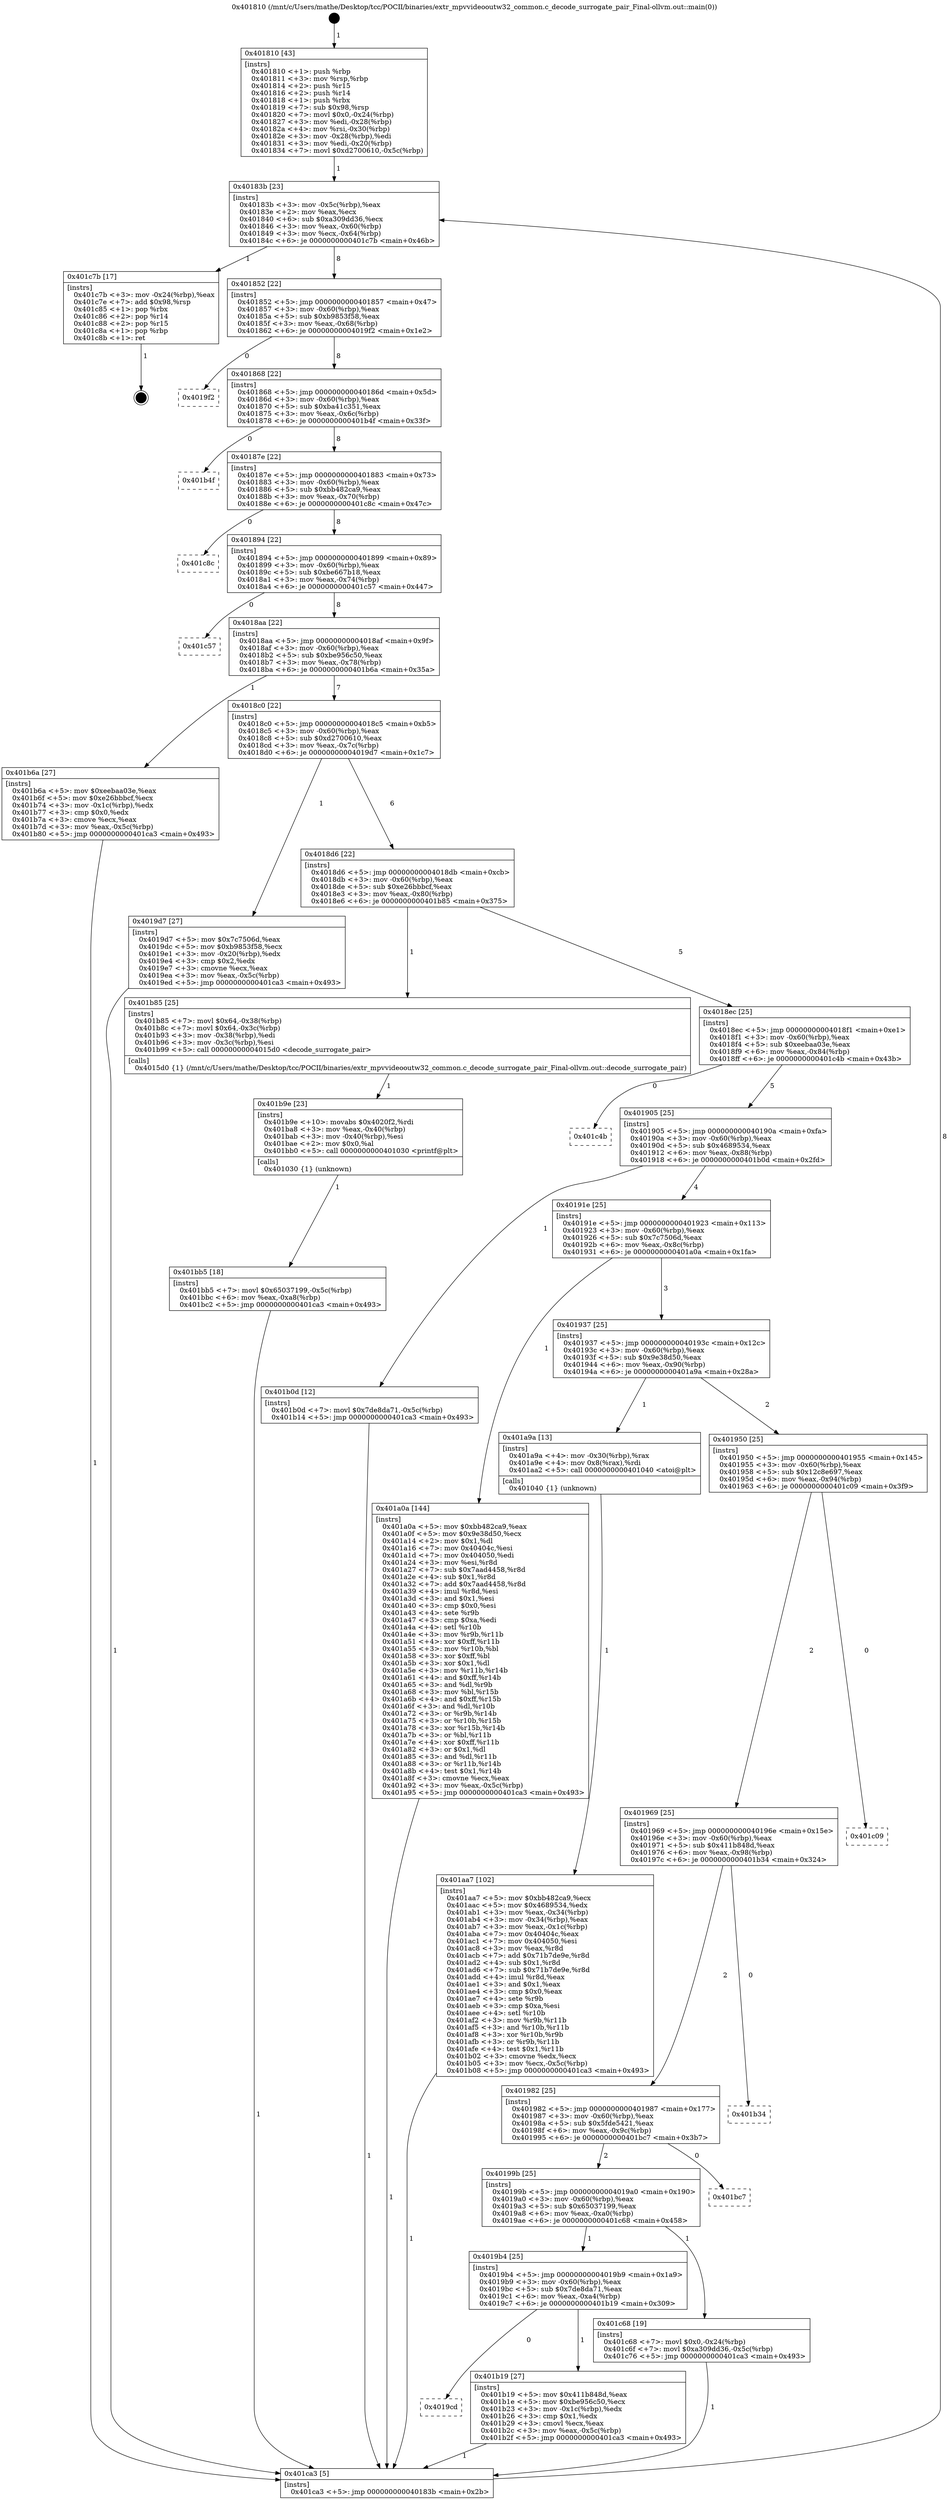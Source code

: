 digraph "0x401810" {
  label = "0x401810 (/mnt/c/Users/mathe/Desktop/tcc/POCII/binaries/extr_mpvvideooutw32_common.c_decode_surrogate_pair_Final-ollvm.out::main(0))"
  labelloc = "t"
  node[shape=record]

  Entry [label="",width=0.3,height=0.3,shape=circle,fillcolor=black,style=filled]
  "0x40183b" [label="{
     0x40183b [23]\l
     | [instrs]\l
     &nbsp;&nbsp;0x40183b \<+3\>: mov -0x5c(%rbp),%eax\l
     &nbsp;&nbsp;0x40183e \<+2\>: mov %eax,%ecx\l
     &nbsp;&nbsp;0x401840 \<+6\>: sub $0xa309dd36,%ecx\l
     &nbsp;&nbsp;0x401846 \<+3\>: mov %eax,-0x60(%rbp)\l
     &nbsp;&nbsp;0x401849 \<+3\>: mov %ecx,-0x64(%rbp)\l
     &nbsp;&nbsp;0x40184c \<+6\>: je 0000000000401c7b \<main+0x46b\>\l
  }"]
  "0x401c7b" [label="{
     0x401c7b [17]\l
     | [instrs]\l
     &nbsp;&nbsp;0x401c7b \<+3\>: mov -0x24(%rbp),%eax\l
     &nbsp;&nbsp;0x401c7e \<+7\>: add $0x98,%rsp\l
     &nbsp;&nbsp;0x401c85 \<+1\>: pop %rbx\l
     &nbsp;&nbsp;0x401c86 \<+2\>: pop %r14\l
     &nbsp;&nbsp;0x401c88 \<+2\>: pop %r15\l
     &nbsp;&nbsp;0x401c8a \<+1\>: pop %rbp\l
     &nbsp;&nbsp;0x401c8b \<+1\>: ret\l
  }"]
  "0x401852" [label="{
     0x401852 [22]\l
     | [instrs]\l
     &nbsp;&nbsp;0x401852 \<+5\>: jmp 0000000000401857 \<main+0x47\>\l
     &nbsp;&nbsp;0x401857 \<+3\>: mov -0x60(%rbp),%eax\l
     &nbsp;&nbsp;0x40185a \<+5\>: sub $0xb9853f58,%eax\l
     &nbsp;&nbsp;0x40185f \<+3\>: mov %eax,-0x68(%rbp)\l
     &nbsp;&nbsp;0x401862 \<+6\>: je 00000000004019f2 \<main+0x1e2\>\l
  }"]
  Exit [label="",width=0.3,height=0.3,shape=circle,fillcolor=black,style=filled,peripheries=2]
  "0x4019f2" [label="{
     0x4019f2\l
  }", style=dashed]
  "0x401868" [label="{
     0x401868 [22]\l
     | [instrs]\l
     &nbsp;&nbsp;0x401868 \<+5\>: jmp 000000000040186d \<main+0x5d\>\l
     &nbsp;&nbsp;0x40186d \<+3\>: mov -0x60(%rbp),%eax\l
     &nbsp;&nbsp;0x401870 \<+5\>: sub $0xba41c351,%eax\l
     &nbsp;&nbsp;0x401875 \<+3\>: mov %eax,-0x6c(%rbp)\l
     &nbsp;&nbsp;0x401878 \<+6\>: je 0000000000401b4f \<main+0x33f\>\l
  }"]
  "0x401bb5" [label="{
     0x401bb5 [18]\l
     | [instrs]\l
     &nbsp;&nbsp;0x401bb5 \<+7\>: movl $0x65037199,-0x5c(%rbp)\l
     &nbsp;&nbsp;0x401bbc \<+6\>: mov %eax,-0xa8(%rbp)\l
     &nbsp;&nbsp;0x401bc2 \<+5\>: jmp 0000000000401ca3 \<main+0x493\>\l
  }"]
  "0x401b4f" [label="{
     0x401b4f\l
  }", style=dashed]
  "0x40187e" [label="{
     0x40187e [22]\l
     | [instrs]\l
     &nbsp;&nbsp;0x40187e \<+5\>: jmp 0000000000401883 \<main+0x73\>\l
     &nbsp;&nbsp;0x401883 \<+3\>: mov -0x60(%rbp),%eax\l
     &nbsp;&nbsp;0x401886 \<+5\>: sub $0xbb482ca9,%eax\l
     &nbsp;&nbsp;0x40188b \<+3\>: mov %eax,-0x70(%rbp)\l
     &nbsp;&nbsp;0x40188e \<+6\>: je 0000000000401c8c \<main+0x47c\>\l
  }"]
  "0x401b9e" [label="{
     0x401b9e [23]\l
     | [instrs]\l
     &nbsp;&nbsp;0x401b9e \<+10\>: movabs $0x4020f2,%rdi\l
     &nbsp;&nbsp;0x401ba8 \<+3\>: mov %eax,-0x40(%rbp)\l
     &nbsp;&nbsp;0x401bab \<+3\>: mov -0x40(%rbp),%esi\l
     &nbsp;&nbsp;0x401bae \<+2\>: mov $0x0,%al\l
     &nbsp;&nbsp;0x401bb0 \<+5\>: call 0000000000401030 \<printf@plt\>\l
     | [calls]\l
     &nbsp;&nbsp;0x401030 \{1\} (unknown)\l
  }"]
  "0x401c8c" [label="{
     0x401c8c\l
  }", style=dashed]
  "0x401894" [label="{
     0x401894 [22]\l
     | [instrs]\l
     &nbsp;&nbsp;0x401894 \<+5\>: jmp 0000000000401899 \<main+0x89\>\l
     &nbsp;&nbsp;0x401899 \<+3\>: mov -0x60(%rbp),%eax\l
     &nbsp;&nbsp;0x40189c \<+5\>: sub $0xbe667b18,%eax\l
     &nbsp;&nbsp;0x4018a1 \<+3\>: mov %eax,-0x74(%rbp)\l
     &nbsp;&nbsp;0x4018a4 \<+6\>: je 0000000000401c57 \<main+0x447\>\l
  }"]
  "0x4019cd" [label="{
     0x4019cd\l
  }", style=dashed]
  "0x401c57" [label="{
     0x401c57\l
  }", style=dashed]
  "0x4018aa" [label="{
     0x4018aa [22]\l
     | [instrs]\l
     &nbsp;&nbsp;0x4018aa \<+5\>: jmp 00000000004018af \<main+0x9f\>\l
     &nbsp;&nbsp;0x4018af \<+3\>: mov -0x60(%rbp),%eax\l
     &nbsp;&nbsp;0x4018b2 \<+5\>: sub $0xbe956c50,%eax\l
     &nbsp;&nbsp;0x4018b7 \<+3\>: mov %eax,-0x78(%rbp)\l
     &nbsp;&nbsp;0x4018ba \<+6\>: je 0000000000401b6a \<main+0x35a\>\l
  }"]
  "0x401b19" [label="{
     0x401b19 [27]\l
     | [instrs]\l
     &nbsp;&nbsp;0x401b19 \<+5\>: mov $0x411b848d,%eax\l
     &nbsp;&nbsp;0x401b1e \<+5\>: mov $0xbe956c50,%ecx\l
     &nbsp;&nbsp;0x401b23 \<+3\>: mov -0x1c(%rbp),%edx\l
     &nbsp;&nbsp;0x401b26 \<+3\>: cmp $0x1,%edx\l
     &nbsp;&nbsp;0x401b29 \<+3\>: cmovl %ecx,%eax\l
     &nbsp;&nbsp;0x401b2c \<+3\>: mov %eax,-0x5c(%rbp)\l
     &nbsp;&nbsp;0x401b2f \<+5\>: jmp 0000000000401ca3 \<main+0x493\>\l
  }"]
  "0x401b6a" [label="{
     0x401b6a [27]\l
     | [instrs]\l
     &nbsp;&nbsp;0x401b6a \<+5\>: mov $0xeebaa03e,%eax\l
     &nbsp;&nbsp;0x401b6f \<+5\>: mov $0xe26bbbcf,%ecx\l
     &nbsp;&nbsp;0x401b74 \<+3\>: mov -0x1c(%rbp),%edx\l
     &nbsp;&nbsp;0x401b77 \<+3\>: cmp $0x0,%edx\l
     &nbsp;&nbsp;0x401b7a \<+3\>: cmove %ecx,%eax\l
     &nbsp;&nbsp;0x401b7d \<+3\>: mov %eax,-0x5c(%rbp)\l
     &nbsp;&nbsp;0x401b80 \<+5\>: jmp 0000000000401ca3 \<main+0x493\>\l
  }"]
  "0x4018c0" [label="{
     0x4018c0 [22]\l
     | [instrs]\l
     &nbsp;&nbsp;0x4018c0 \<+5\>: jmp 00000000004018c5 \<main+0xb5\>\l
     &nbsp;&nbsp;0x4018c5 \<+3\>: mov -0x60(%rbp),%eax\l
     &nbsp;&nbsp;0x4018c8 \<+5\>: sub $0xd2700610,%eax\l
     &nbsp;&nbsp;0x4018cd \<+3\>: mov %eax,-0x7c(%rbp)\l
     &nbsp;&nbsp;0x4018d0 \<+6\>: je 00000000004019d7 \<main+0x1c7\>\l
  }"]
  "0x4019b4" [label="{
     0x4019b4 [25]\l
     | [instrs]\l
     &nbsp;&nbsp;0x4019b4 \<+5\>: jmp 00000000004019b9 \<main+0x1a9\>\l
     &nbsp;&nbsp;0x4019b9 \<+3\>: mov -0x60(%rbp),%eax\l
     &nbsp;&nbsp;0x4019bc \<+5\>: sub $0x7de8da71,%eax\l
     &nbsp;&nbsp;0x4019c1 \<+6\>: mov %eax,-0xa4(%rbp)\l
     &nbsp;&nbsp;0x4019c7 \<+6\>: je 0000000000401b19 \<main+0x309\>\l
  }"]
  "0x4019d7" [label="{
     0x4019d7 [27]\l
     | [instrs]\l
     &nbsp;&nbsp;0x4019d7 \<+5\>: mov $0x7c7506d,%eax\l
     &nbsp;&nbsp;0x4019dc \<+5\>: mov $0xb9853f58,%ecx\l
     &nbsp;&nbsp;0x4019e1 \<+3\>: mov -0x20(%rbp),%edx\l
     &nbsp;&nbsp;0x4019e4 \<+3\>: cmp $0x2,%edx\l
     &nbsp;&nbsp;0x4019e7 \<+3\>: cmovne %ecx,%eax\l
     &nbsp;&nbsp;0x4019ea \<+3\>: mov %eax,-0x5c(%rbp)\l
     &nbsp;&nbsp;0x4019ed \<+5\>: jmp 0000000000401ca3 \<main+0x493\>\l
  }"]
  "0x4018d6" [label="{
     0x4018d6 [22]\l
     | [instrs]\l
     &nbsp;&nbsp;0x4018d6 \<+5\>: jmp 00000000004018db \<main+0xcb\>\l
     &nbsp;&nbsp;0x4018db \<+3\>: mov -0x60(%rbp),%eax\l
     &nbsp;&nbsp;0x4018de \<+5\>: sub $0xe26bbbcf,%eax\l
     &nbsp;&nbsp;0x4018e3 \<+3\>: mov %eax,-0x80(%rbp)\l
     &nbsp;&nbsp;0x4018e6 \<+6\>: je 0000000000401b85 \<main+0x375\>\l
  }"]
  "0x401ca3" [label="{
     0x401ca3 [5]\l
     | [instrs]\l
     &nbsp;&nbsp;0x401ca3 \<+5\>: jmp 000000000040183b \<main+0x2b\>\l
  }"]
  "0x401810" [label="{
     0x401810 [43]\l
     | [instrs]\l
     &nbsp;&nbsp;0x401810 \<+1\>: push %rbp\l
     &nbsp;&nbsp;0x401811 \<+3\>: mov %rsp,%rbp\l
     &nbsp;&nbsp;0x401814 \<+2\>: push %r15\l
     &nbsp;&nbsp;0x401816 \<+2\>: push %r14\l
     &nbsp;&nbsp;0x401818 \<+1\>: push %rbx\l
     &nbsp;&nbsp;0x401819 \<+7\>: sub $0x98,%rsp\l
     &nbsp;&nbsp;0x401820 \<+7\>: movl $0x0,-0x24(%rbp)\l
     &nbsp;&nbsp;0x401827 \<+3\>: mov %edi,-0x28(%rbp)\l
     &nbsp;&nbsp;0x40182a \<+4\>: mov %rsi,-0x30(%rbp)\l
     &nbsp;&nbsp;0x40182e \<+3\>: mov -0x28(%rbp),%edi\l
     &nbsp;&nbsp;0x401831 \<+3\>: mov %edi,-0x20(%rbp)\l
     &nbsp;&nbsp;0x401834 \<+7\>: movl $0xd2700610,-0x5c(%rbp)\l
  }"]
  "0x401c68" [label="{
     0x401c68 [19]\l
     | [instrs]\l
     &nbsp;&nbsp;0x401c68 \<+7\>: movl $0x0,-0x24(%rbp)\l
     &nbsp;&nbsp;0x401c6f \<+7\>: movl $0xa309dd36,-0x5c(%rbp)\l
     &nbsp;&nbsp;0x401c76 \<+5\>: jmp 0000000000401ca3 \<main+0x493\>\l
  }"]
  "0x401b85" [label="{
     0x401b85 [25]\l
     | [instrs]\l
     &nbsp;&nbsp;0x401b85 \<+7\>: movl $0x64,-0x38(%rbp)\l
     &nbsp;&nbsp;0x401b8c \<+7\>: movl $0x64,-0x3c(%rbp)\l
     &nbsp;&nbsp;0x401b93 \<+3\>: mov -0x38(%rbp),%edi\l
     &nbsp;&nbsp;0x401b96 \<+3\>: mov -0x3c(%rbp),%esi\l
     &nbsp;&nbsp;0x401b99 \<+5\>: call 00000000004015d0 \<decode_surrogate_pair\>\l
     | [calls]\l
     &nbsp;&nbsp;0x4015d0 \{1\} (/mnt/c/Users/mathe/Desktop/tcc/POCII/binaries/extr_mpvvideooutw32_common.c_decode_surrogate_pair_Final-ollvm.out::decode_surrogate_pair)\l
  }"]
  "0x4018ec" [label="{
     0x4018ec [25]\l
     | [instrs]\l
     &nbsp;&nbsp;0x4018ec \<+5\>: jmp 00000000004018f1 \<main+0xe1\>\l
     &nbsp;&nbsp;0x4018f1 \<+3\>: mov -0x60(%rbp),%eax\l
     &nbsp;&nbsp;0x4018f4 \<+5\>: sub $0xeebaa03e,%eax\l
     &nbsp;&nbsp;0x4018f9 \<+6\>: mov %eax,-0x84(%rbp)\l
     &nbsp;&nbsp;0x4018ff \<+6\>: je 0000000000401c4b \<main+0x43b\>\l
  }"]
  "0x40199b" [label="{
     0x40199b [25]\l
     | [instrs]\l
     &nbsp;&nbsp;0x40199b \<+5\>: jmp 00000000004019a0 \<main+0x190\>\l
     &nbsp;&nbsp;0x4019a0 \<+3\>: mov -0x60(%rbp),%eax\l
     &nbsp;&nbsp;0x4019a3 \<+5\>: sub $0x65037199,%eax\l
     &nbsp;&nbsp;0x4019a8 \<+6\>: mov %eax,-0xa0(%rbp)\l
     &nbsp;&nbsp;0x4019ae \<+6\>: je 0000000000401c68 \<main+0x458\>\l
  }"]
  "0x401c4b" [label="{
     0x401c4b\l
  }", style=dashed]
  "0x401905" [label="{
     0x401905 [25]\l
     | [instrs]\l
     &nbsp;&nbsp;0x401905 \<+5\>: jmp 000000000040190a \<main+0xfa\>\l
     &nbsp;&nbsp;0x40190a \<+3\>: mov -0x60(%rbp),%eax\l
     &nbsp;&nbsp;0x40190d \<+5\>: sub $0x4689534,%eax\l
     &nbsp;&nbsp;0x401912 \<+6\>: mov %eax,-0x88(%rbp)\l
     &nbsp;&nbsp;0x401918 \<+6\>: je 0000000000401b0d \<main+0x2fd\>\l
  }"]
  "0x401bc7" [label="{
     0x401bc7\l
  }", style=dashed]
  "0x401b0d" [label="{
     0x401b0d [12]\l
     | [instrs]\l
     &nbsp;&nbsp;0x401b0d \<+7\>: movl $0x7de8da71,-0x5c(%rbp)\l
     &nbsp;&nbsp;0x401b14 \<+5\>: jmp 0000000000401ca3 \<main+0x493\>\l
  }"]
  "0x40191e" [label="{
     0x40191e [25]\l
     | [instrs]\l
     &nbsp;&nbsp;0x40191e \<+5\>: jmp 0000000000401923 \<main+0x113\>\l
     &nbsp;&nbsp;0x401923 \<+3\>: mov -0x60(%rbp),%eax\l
     &nbsp;&nbsp;0x401926 \<+5\>: sub $0x7c7506d,%eax\l
     &nbsp;&nbsp;0x40192b \<+6\>: mov %eax,-0x8c(%rbp)\l
     &nbsp;&nbsp;0x401931 \<+6\>: je 0000000000401a0a \<main+0x1fa\>\l
  }"]
  "0x401982" [label="{
     0x401982 [25]\l
     | [instrs]\l
     &nbsp;&nbsp;0x401982 \<+5\>: jmp 0000000000401987 \<main+0x177\>\l
     &nbsp;&nbsp;0x401987 \<+3\>: mov -0x60(%rbp),%eax\l
     &nbsp;&nbsp;0x40198a \<+5\>: sub $0x5fde5421,%eax\l
     &nbsp;&nbsp;0x40198f \<+6\>: mov %eax,-0x9c(%rbp)\l
     &nbsp;&nbsp;0x401995 \<+6\>: je 0000000000401bc7 \<main+0x3b7\>\l
  }"]
  "0x401a0a" [label="{
     0x401a0a [144]\l
     | [instrs]\l
     &nbsp;&nbsp;0x401a0a \<+5\>: mov $0xbb482ca9,%eax\l
     &nbsp;&nbsp;0x401a0f \<+5\>: mov $0x9e38d50,%ecx\l
     &nbsp;&nbsp;0x401a14 \<+2\>: mov $0x1,%dl\l
     &nbsp;&nbsp;0x401a16 \<+7\>: mov 0x40404c,%esi\l
     &nbsp;&nbsp;0x401a1d \<+7\>: mov 0x404050,%edi\l
     &nbsp;&nbsp;0x401a24 \<+3\>: mov %esi,%r8d\l
     &nbsp;&nbsp;0x401a27 \<+7\>: sub $0x7aad4458,%r8d\l
     &nbsp;&nbsp;0x401a2e \<+4\>: sub $0x1,%r8d\l
     &nbsp;&nbsp;0x401a32 \<+7\>: add $0x7aad4458,%r8d\l
     &nbsp;&nbsp;0x401a39 \<+4\>: imul %r8d,%esi\l
     &nbsp;&nbsp;0x401a3d \<+3\>: and $0x1,%esi\l
     &nbsp;&nbsp;0x401a40 \<+3\>: cmp $0x0,%esi\l
     &nbsp;&nbsp;0x401a43 \<+4\>: sete %r9b\l
     &nbsp;&nbsp;0x401a47 \<+3\>: cmp $0xa,%edi\l
     &nbsp;&nbsp;0x401a4a \<+4\>: setl %r10b\l
     &nbsp;&nbsp;0x401a4e \<+3\>: mov %r9b,%r11b\l
     &nbsp;&nbsp;0x401a51 \<+4\>: xor $0xff,%r11b\l
     &nbsp;&nbsp;0x401a55 \<+3\>: mov %r10b,%bl\l
     &nbsp;&nbsp;0x401a58 \<+3\>: xor $0xff,%bl\l
     &nbsp;&nbsp;0x401a5b \<+3\>: xor $0x1,%dl\l
     &nbsp;&nbsp;0x401a5e \<+3\>: mov %r11b,%r14b\l
     &nbsp;&nbsp;0x401a61 \<+4\>: and $0xff,%r14b\l
     &nbsp;&nbsp;0x401a65 \<+3\>: and %dl,%r9b\l
     &nbsp;&nbsp;0x401a68 \<+3\>: mov %bl,%r15b\l
     &nbsp;&nbsp;0x401a6b \<+4\>: and $0xff,%r15b\l
     &nbsp;&nbsp;0x401a6f \<+3\>: and %dl,%r10b\l
     &nbsp;&nbsp;0x401a72 \<+3\>: or %r9b,%r14b\l
     &nbsp;&nbsp;0x401a75 \<+3\>: or %r10b,%r15b\l
     &nbsp;&nbsp;0x401a78 \<+3\>: xor %r15b,%r14b\l
     &nbsp;&nbsp;0x401a7b \<+3\>: or %bl,%r11b\l
     &nbsp;&nbsp;0x401a7e \<+4\>: xor $0xff,%r11b\l
     &nbsp;&nbsp;0x401a82 \<+3\>: or $0x1,%dl\l
     &nbsp;&nbsp;0x401a85 \<+3\>: and %dl,%r11b\l
     &nbsp;&nbsp;0x401a88 \<+3\>: or %r11b,%r14b\l
     &nbsp;&nbsp;0x401a8b \<+4\>: test $0x1,%r14b\l
     &nbsp;&nbsp;0x401a8f \<+3\>: cmovne %ecx,%eax\l
     &nbsp;&nbsp;0x401a92 \<+3\>: mov %eax,-0x5c(%rbp)\l
     &nbsp;&nbsp;0x401a95 \<+5\>: jmp 0000000000401ca3 \<main+0x493\>\l
  }"]
  "0x401937" [label="{
     0x401937 [25]\l
     | [instrs]\l
     &nbsp;&nbsp;0x401937 \<+5\>: jmp 000000000040193c \<main+0x12c\>\l
     &nbsp;&nbsp;0x40193c \<+3\>: mov -0x60(%rbp),%eax\l
     &nbsp;&nbsp;0x40193f \<+5\>: sub $0x9e38d50,%eax\l
     &nbsp;&nbsp;0x401944 \<+6\>: mov %eax,-0x90(%rbp)\l
     &nbsp;&nbsp;0x40194a \<+6\>: je 0000000000401a9a \<main+0x28a\>\l
  }"]
  "0x401b34" [label="{
     0x401b34\l
  }", style=dashed]
  "0x401a9a" [label="{
     0x401a9a [13]\l
     | [instrs]\l
     &nbsp;&nbsp;0x401a9a \<+4\>: mov -0x30(%rbp),%rax\l
     &nbsp;&nbsp;0x401a9e \<+4\>: mov 0x8(%rax),%rdi\l
     &nbsp;&nbsp;0x401aa2 \<+5\>: call 0000000000401040 \<atoi@plt\>\l
     | [calls]\l
     &nbsp;&nbsp;0x401040 \{1\} (unknown)\l
  }"]
  "0x401950" [label="{
     0x401950 [25]\l
     | [instrs]\l
     &nbsp;&nbsp;0x401950 \<+5\>: jmp 0000000000401955 \<main+0x145\>\l
     &nbsp;&nbsp;0x401955 \<+3\>: mov -0x60(%rbp),%eax\l
     &nbsp;&nbsp;0x401958 \<+5\>: sub $0x12c8e697,%eax\l
     &nbsp;&nbsp;0x40195d \<+6\>: mov %eax,-0x94(%rbp)\l
     &nbsp;&nbsp;0x401963 \<+6\>: je 0000000000401c09 \<main+0x3f9\>\l
  }"]
  "0x401aa7" [label="{
     0x401aa7 [102]\l
     | [instrs]\l
     &nbsp;&nbsp;0x401aa7 \<+5\>: mov $0xbb482ca9,%ecx\l
     &nbsp;&nbsp;0x401aac \<+5\>: mov $0x4689534,%edx\l
     &nbsp;&nbsp;0x401ab1 \<+3\>: mov %eax,-0x34(%rbp)\l
     &nbsp;&nbsp;0x401ab4 \<+3\>: mov -0x34(%rbp),%eax\l
     &nbsp;&nbsp;0x401ab7 \<+3\>: mov %eax,-0x1c(%rbp)\l
     &nbsp;&nbsp;0x401aba \<+7\>: mov 0x40404c,%eax\l
     &nbsp;&nbsp;0x401ac1 \<+7\>: mov 0x404050,%esi\l
     &nbsp;&nbsp;0x401ac8 \<+3\>: mov %eax,%r8d\l
     &nbsp;&nbsp;0x401acb \<+7\>: add $0x71b7de9e,%r8d\l
     &nbsp;&nbsp;0x401ad2 \<+4\>: sub $0x1,%r8d\l
     &nbsp;&nbsp;0x401ad6 \<+7\>: sub $0x71b7de9e,%r8d\l
     &nbsp;&nbsp;0x401add \<+4\>: imul %r8d,%eax\l
     &nbsp;&nbsp;0x401ae1 \<+3\>: and $0x1,%eax\l
     &nbsp;&nbsp;0x401ae4 \<+3\>: cmp $0x0,%eax\l
     &nbsp;&nbsp;0x401ae7 \<+4\>: sete %r9b\l
     &nbsp;&nbsp;0x401aeb \<+3\>: cmp $0xa,%esi\l
     &nbsp;&nbsp;0x401aee \<+4\>: setl %r10b\l
     &nbsp;&nbsp;0x401af2 \<+3\>: mov %r9b,%r11b\l
     &nbsp;&nbsp;0x401af5 \<+3\>: and %r10b,%r11b\l
     &nbsp;&nbsp;0x401af8 \<+3\>: xor %r10b,%r9b\l
     &nbsp;&nbsp;0x401afb \<+3\>: or %r9b,%r11b\l
     &nbsp;&nbsp;0x401afe \<+4\>: test $0x1,%r11b\l
     &nbsp;&nbsp;0x401b02 \<+3\>: cmovne %edx,%ecx\l
     &nbsp;&nbsp;0x401b05 \<+3\>: mov %ecx,-0x5c(%rbp)\l
     &nbsp;&nbsp;0x401b08 \<+5\>: jmp 0000000000401ca3 \<main+0x493\>\l
  }"]
  "0x401969" [label="{
     0x401969 [25]\l
     | [instrs]\l
     &nbsp;&nbsp;0x401969 \<+5\>: jmp 000000000040196e \<main+0x15e\>\l
     &nbsp;&nbsp;0x40196e \<+3\>: mov -0x60(%rbp),%eax\l
     &nbsp;&nbsp;0x401971 \<+5\>: sub $0x411b848d,%eax\l
     &nbsp;&nbsp;0x401976 \<+6\>: mov %eax,-0x98(%rbp)\l
     &nbsp;&nbsp;0x40197c \<+6\>: je 0000000000401b34 \<main+0x324\>\l
  }"]
  "0x401c09" [label="{
     0x401c09\l
  }", style=dashed]
  Entry -> "0x401810" [label=" 1"]
  "0x40183b" -> "0x401c7b" [label=" 1"]
  "0x40183b" -> "0x401852" [label=" 8"]
  "0x401c7b" -> Exit [label=" 1"]
  "0x401852" -> "0x4019f2" [label=" 0"]
  "0x401852" -> "0x401868" [label=" 8"]
  "0x401c68" -> "0x401ca3" [label=" 1"]
  "0x401868" -> "0x401b4f" [label=" 0"]
  "0x401868" -> "0x40187e" [label=" 8"]
  "0x401bb5" -> "0x401ca3" [label=" 1"]
  "0x40187e" -> "0x401c8c" [label=" 0"]
  "0x40187e" -> "0x401894" [label=" 8"]
  "0x401b9e" -> "0x401bb5" [label=" 1"]
  "0x401894" -> "0x401c57" [label=" 0"]
  "0x401894" -> "0x4018aa" [label=" 8"]
  "0x401b85" -> "0x401b9e" [label=" 1"]
  "0x4018aa" -> "0x401b6a" [label=" 1"]
  "0x4018aa" -> "0x4018c0" [label=" 7"]
  "0x401b6a" -> "0x401ca3" [label=" 1"]
  "0x4018c0" -> "0x4019d7" [label=" 1"]
  "0x4018c0" -> "0x4018d6" [label=" 6"]
  "0x4019d7" -> "0x401ca3" [label=" 1"]
  "0x401810" -> "0x40183b" [label=" 1"]
  "0x401ca3" -> "0x40183b" [label=" 8"]
  "0x4019b4" -> "0x4019cd" [label=" 0"]
  "0x4018d6" -> "0x401b85" [label=" 1"]
  "0x4018d6" -> "0x4018ec" [label=" 5"]
  "0x4019b4" -> "0x401b19" [label=" 1"]
  "0x4018ec" -> "0x401c4b" [label=" 0"]
  "0x4018ec" -> "0x401905" [label=" 5"]
  "0x40199b" -> "0x4019b4" [label=" 1"]
  "0x401905" -> "0x401b0d" [label=" 1"]
  "0x401905" -> "0x40191e" [label=" 4"]
  "0x40199b" -> "0x401c68" [label=" 1"]
  "0x40191e" -> "0x401a0a" [label=" 1"]
  "0x40191e" -> "0x401937" [label=" 3"]
  "0x401a0a" -> "0x401ca3" [label=" 1"]
  "0x401982" -> "0x40199b" [label=" 2"]
  "0x401937" -> "0x401a9a" [label=" 1"]
  "0x401937" -> "0x401950" [label=" 2"]
  "0x401a9a" -> "0x401aa7" [label=" 1"]
  "0x401aa7" -> "0x401ca3" [label=" 1"]
  "0x401b0d" -> "0x401ca3" [label=" 1"]
  "0x401982" -> "0x401bc7" [label=" 0"]
  "0x401950" -> "0x401c09" [label=" 0"]
  "0x401950" -> "0x401969" [label=" 2"]
  "0x401b19" -> "0x401ca3" [label=" 1"]
  "0x401969" -> "0x401b34" [label=" 0"]
  "0x401969" -> "0x401982" [label=" 2"]
}
